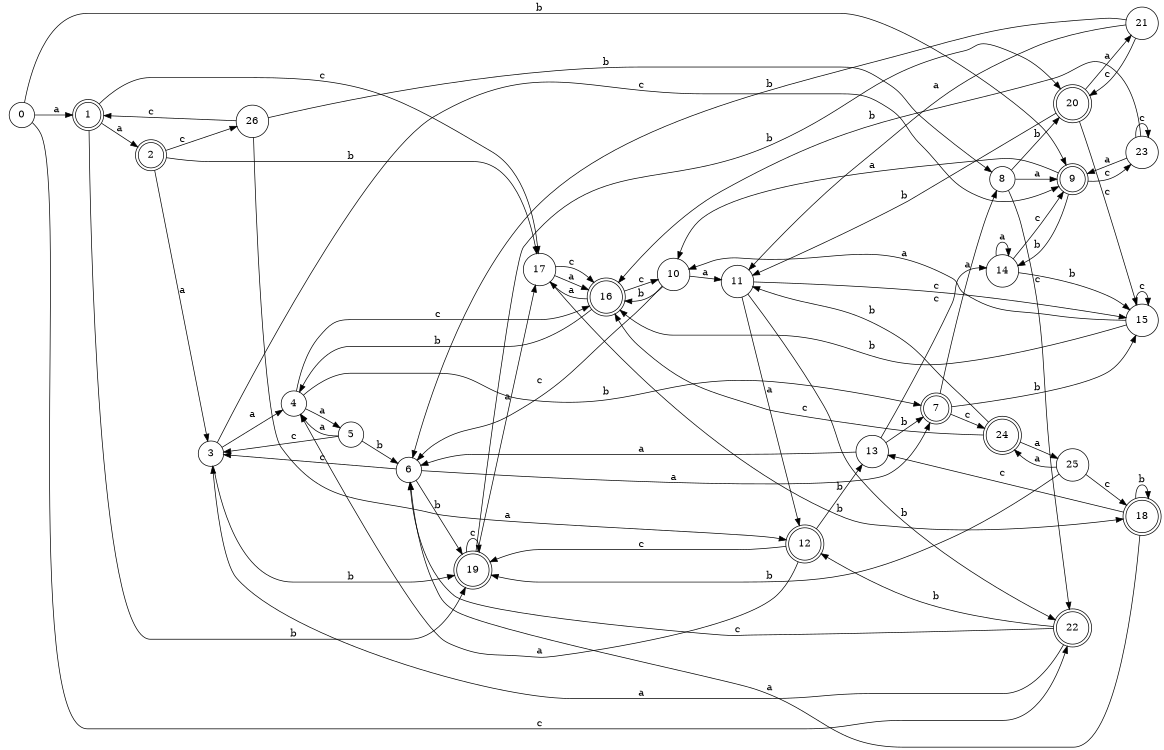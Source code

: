 digraph n22_4 {
__start0 [label="" shape="none"];

rankdir=LR;
size="8,5";

s0 [style="filled", color="black", fillcolor="white" shape="circle", label="0"];
s1 [style="rounded,filled", color="black", fillcolor="white" shape="doublecircle", label="1"];
s2 [style="rounded,filled", color="black", fillcolor="white" shape="doublecircle", label="2"];
s3 [style="filled", color="black", fillcolor="white" shape="circle", label="3"];
s4 [style="filled", color="black", fillcolor="white" shape="circle", label="4"];
s5 [style="filled", color="black", fillcolor="white" shape="circle", label="5"];
s6 [style="filled", color="black", fillcolor="white" shape="circle", label="6"];
s7 [style="rounded,filled", color="black", fillcolor="white" shape="doublecircle", label="7"];
s8 [style="filled", color="black", fillcolor="white" shape="circle", label="8"];
s9 [style="rounded,filled", color="black", fillcolor="white" shape="doublecircle", label="9"];
s10 [style="filled", color="black", fillcolor="white" shape="circle", label="10"];
s11 [style="filled", color="black", fillcolor="white" shape="circle", label="11"];
s12 [style="rounded,filled", color="black", fillcolor="white" shape="doublecircle", label="12"];
s13 [style="filled", color="black", fillcolor="white" shape="circle", label="13"];
s14 [style="filled", color="black", fillcolor="white" shape="circle", label="14"];
s15 [style="filled", color="black", fillcolor="white" shape="circle", label="15"];
s16 [style="rounded,filled", color="black", fillcolor="white" shape="doublecircle", label="16"];
s17 [style="filled", color="black", fillcolor="white" shape="circle", label="17"];
s18 [style="rounded,filled", color="black", fillcolor="white" shape="doublecircle", label="18"];
s19 [style="rounded,filled", color="black", fillcolor="white" shape="doublecircle", label="19"];
s20 [style="rounded,filled", color="black", fillcolor="white" shape="doublecircle", label="20"];
s21 [style="filled", color="black", fillcolor="white" shape="circle", label="21"];
s22 [style="rounded,filled", color="black", fillcolor="white" shape="doublecircle", label="22"];
s23 [style="filled", color="black", fillcolor="white" shape="circle", label="23"];
s24 [style="rounded,filled", color="black", fillcolor="white" shape="doublecircle", label="24"];
s25 [style="filled", color="black", fillcolor="white" shape="circle", label="25"];
s26 [style="filled", color="black", fillcolor="white" shape="circle", label="26"];
s0 -> s1 [label="a"];
s0 -> s9 [label="b"];
s0 -> s22 [label="c"];
s1 -> s2 [label="a"];
s1 -> s19 [label="b"];
s1 -> s17 [label="c"];
s2 -> s3 [label="a"];
s2 -> s17 [label="b"];
s2 -> s26 [label="c"];
s3 -> s4 [label="a"];
s3 -> s19 [label="b"];
s3 -> s9 [label="c"];
s4 -> s5 [label="a"];
s4 -> s7 [label="b"];
s4 -> s16 [label="c"];
s5 -> s4 [label="a"];
s5 -> s6 [label="b"];
s5 -> s3 [label="c"];
s6 -> s7 [label="a"];
s6 -> s19 [label="b"];
s6 -> s3 [label="c"];
s7 -> s8 [label="a"];
s7 -> s15 [label="b"];
s7 -> s24 [label="c"];
s8 -> s9 [label="a"];
s8 -> s20 [label="b"];
s8 -> s22 [label="c"];
s9 -> s10 [label="a"];
s9 -> s14 [label="b"];
s9 -> s23 [label="c"];
s10 -> s11 [label="a"];
s10 -> s16 [label="b"];
s10 -> s6 [label="c"];
s11 -> s12 [label="a"];
s11 -> s22 [label="b"];
s11 -> s15 [label="c"];
s12 -> s4 [label="a"];
s12 -> s13 [label="b"];
s12 -> s19 [label="c"];
s13 -> s6 [label="a"];
s13 -> s7 [label="b"];
s13 -> s14 [label="c"];
s14 -> s14 [label="a"];
s14 -> s15 [label="b"];
s14 -> s9 [label="c"];
s15 -> s10 [label="a"];
s15 -> s16 [label="b"];
s15 -> s15 [label="c"];
s16 -> s17 [label="a"];
s16 -> s4 [label="b"];
s16 -> s10 [label="c"];
s17 -> s16 [label="a"];
s17 -> s18 [label="b"];
s17 -> s16 [label="c"];
s18 -> s6 [label="a"];
s18 -> s18 [label="b"];
s18 -> s13 [label="c"];
s19 -> s17 [label="a"];
s19 -> s20 [label="b"];
s19 -> s19 [label="c"];
s20 -> s21 [label="a"];
s20 -> s11 [label="b"];
s20 -> s15 [label="c"];
s21 -> s11 [label="a"];
s21 -> s6 [label="b"];
s21 -> s20 [label="c"];
s22 -> s3 [label="a"];
s22 -> s12 [label="b"];
s22 -> s6 [label="c"];
s23 -> s9 [label="a"];
s23 -> s16 [label="b"];
s23 -> s23 [label="c"];
s24 -> s25 [label="a"];
s24 -> s11 [label="b"];
s24 -> s16 [label="c"];
s25 -> s24 [label="a"];
s25 -> s19 [label="b"];
s25 -> s18 [label="c"];
s26 -> s12 [label="a"];
s26 -> s8 [label="b"];
s26 -> s1 [label="c"];

}